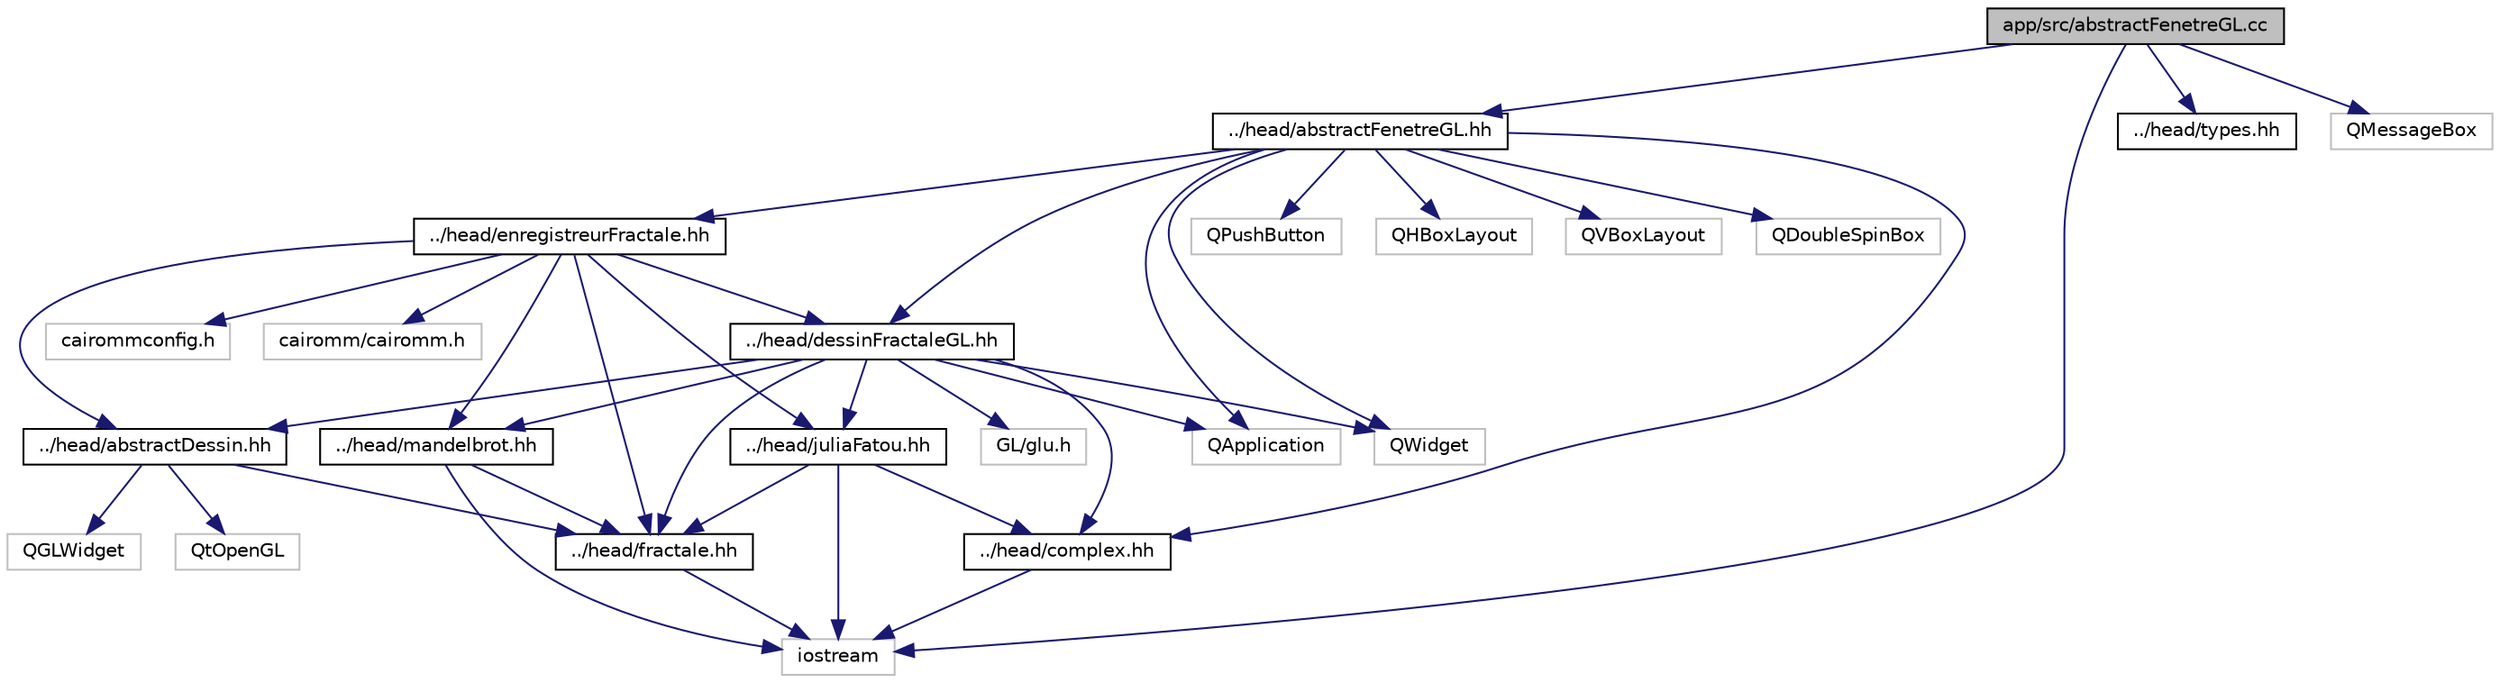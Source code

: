 digraph "app/src/abstractFenetreGL.cc"
{
  edge [fontname="Helvetica",fontsize="10",labelfontname="Helvetica",labelfontsize="10"];
  node [fontname="Helvetica",fontsize="10",shape=record];
  Node0 [label="app/src/abstractFenetreGL.cc",height=0.2,width=0.4,color="black", fillcolor="grey75", style="filled", fontcolor="black"];
  Node0 -> Node1 [color="midnightblue",fontsize="10",style="solid",fontname="Helvetica"];
  Node1 [label="../head/abstractFenetreGL.hh",height=0.2,width=0.4,color="black", fillcolor="white", style="filled",URL="$abstractFenetreGL_8hh.html",tooltip="contient la defintion de la classe AbstractFenetreGL "];
  Node1 -> Node2 [color="midnightblue",fontsize="10",style="solid",fontname="Helvetica"];
  Node2 [label="../head/complex.hh",height=0.2,width=0.4,color="black", fillcolor="white", style="filled",URL="$complex_8hh.html",tooltip="contient les definitions des methodes et des fonctions concernant la classe Complex ..."];
  Node2 -> Node3 [color="midnightblue",fontsize="10",style="solid",fontname="Helvetica"];
  Node3 [label="iostream",height=0.2,width=0.4,color="grey75", fillcolor="white", style="filled"];
  Node1 -> Node4 [color="midnightblue",fontsize="10",style="solid",fontname="Helvetica"];
  Node4 [label="../head/enregistreurFractale.hh",height=0.2,width=0.4,color="black", fillcolor="white", style="filled",URL="$enregistreurFractale_8hh.html",tooltip="contient la definition de la classe EnregistreurFractale "];
  Node4 -> Node5 [color="midnightblue",fontsize="10",style="solid",fontname="Helvetica"];
  Node5 [label="../head/fractale.hh",height=0.2,width=0.4,color="black", fillcolor="white", style="filled",URL="$fractale_8hh.html",tooltip="contient les definitions des methodes et des fonctions concernant la classe Fractale ..."];
  Node5 -> Node3 [color="midnightblue",fontsize="10",style="solid",fontname="Helvetica"];
  Node4 -> Node6 [color="midnightblue",fontsize="10",style="solid",fontname="Helvetica"];
  Node6 [label="../head/mandelbrot.hh",height=0.2,width=0.4,color="black", fillcolor="white", style="filled",URL="$mandelbrot_8hh.html",tooltip="contient la definition de la classe Mandelbrot "];
  Node6 -> Node3 [color="midnightblue",fontsize="10",style="solid",fontname="Helvetica"];
  Node6 -> Node5 [color="midnightblue",fontsize="10",style="solid",fontname="Helvetica"];
  Node4 -> Node7 [color="midnightblue",fontsize="10",style="solid",fontname="Helvetica"];
  Node7 [label="../head/juliaFatou.hh",height=0.2,width=0.4,color="black", fillcolor="white", style="filled",URL="$juliaFatou_8hh.html",tooltip="contient la definition de la classe JuliaFatou "];
  Node7 -> Node5 [color="midnightblue",fontsize="10",style="solid",fontname="Helvetica"];
  Node7 -> Node2 [color="midnightblue",fontsize="10",style="solid",fontname="Helvetica"];
  Node7 -> Node3 [color="midnightblue",fontsize="10",style="solid",fontname="Helvetica"];
  Node4 -> Node8 [color="midnightblue",fontsize="10",style="solid",fontname="Helvetica"];
  Node8 [label="../head/dessinFractaleGL.hh",height=0.2,width=0.4,color="black", fillcolor="white", style="filled",URL="$dessinFractaleGL_8hh.html",tooltip="contient la definition de la classe DessinFractaleGL "];
  Node8 -> Node9 [color="midnightblue",fontsize="10",style="solid",fontname="Helvetica"];
  Node9 [label="QApplication",height=0.2,width=0.4,color="grey75", fillcolor="white", style="filled"];
  Node8 -> Node10 [color="midnightblue",fontsize="10",style="solid",fontname="Helvetica"];
  Node10 [label="QWidget",height=0.2,width=0.4,color="grey75", fillcolor="white", style="filled"];
  Node8 -> Node11 [color="midnightblue",fontsize="10",style="solid",fontname="Helvetica"];
  Node11 [label="GL/glu.h",height=0.2,width=0.4,color="grey75", fillcolor="white", style="filled"];
  Node8 -> Node2 [color="midnightblue",fontsize="10",style="solid",fontname="Helvetica"];
  Node8 -> Node5 [color="midnightblue",fontsize="10",style="solid",fontname="Helvetica"];
  Node8 -> Node6 [color="midnightblue",fontsize="10",style="solid",fontname="Helvetica"];
  Node8 -> Node7 [color="midnightblue",fontsize="10",style="solid",fontname="Helvetica"];
  Node8 -> Node12 [color="midnightblue",fontsize="10",style="solid",fontname="Helvetica"];
  Node12 [label="../head/abstractDessin.hh",height=0.2,width=0.4,color="black", fillcolor="white", style="filled",URL="$abstractDessin_8hh.html",tooltip="contient la defintion de la classe AbstractDessin "];
  Node12 -> Node13 [color="midnightblue",fontsize="10",style="solid",fontname="Helvetica"];
  Node13 [label="QtOpenGL",height=0.2,width=0.4,color="grey75", fillcolor="white", style="filled"];
  Node12 -> Node14 [color="midnightblue",fontsize="10",style="solid",fontname="Helvetica"];
  Node14 [label="QGLWidget",height=0.2,width=0.4,color="grey75", fillcolor="white", style="filled"];
  Node12 -> Node5 [color="midnightblue",fontsize="10",style="solid",fontname="Helvetica"];
  Node4 -> Node12 [color="midnightblue",fontsize="10",style="solid",fontname="Helvetica"];
  Node4 -> Node15 [color="midnightblue",fontsize="10",style="solid",fontname="Helvetica"];
  Node15 [label="cairommconfig.h",height=0.2,width=0.4,color="grey75", fillcolor="white", style="filled"];
  Node4 -> Node16 [color="midnightblue",fontsize="10",style="solid",fontname="Helvetica"];
  Node16 [label="cairomm/cairomm.h",height=0.2,width=0.4,color="grey75", fillcolor="white", style="filled"];
  Node1 -> Node8 [color="midnightblue",fontsize="10",style="solid",fontname="Helvetica"];
  Node1 -> Node9 [color="midnightblue",fontsize="10",style="solid",fontname="Helvetica"];
  Node1 -> Node10 [color="midnightblue",fontsize="10",style="solid",fontname="Helvetica"];
  Node1 -> Node17 [color="midnightblue",fontsize="10",style="solid",fontname="Helvetica"];
  Node17 [label="QPushButton",height=0.2,width=0.4,color="grey75", fillcolor="white", style="filled"];
  Node1 -> Node18 [color="midnightblue",fontsize="10",style="solid",fontname="Helvetica"];
  Node18 [label="QHBoxLayout",height=0.2,width=0.4,color="grey75", fillcolor="white", style="filled"];
  Node1 -> Node19 [color="midnightblue",fontsize="10",style="solid",fontname="Helvetica"];
  Node19 [label="QVBoxLayout",height=0.2,width=0.4,color="grey75", fillcolor="white", style="filled"];
  Node1 -> Node20 [color="midnightblue",fontsize="10",style="solid",fontname="Helvetica"];
  Node20 [label="QDoubleSpinBox",height=0.2,width=0.4,color="grey75", fillcolor="white", style="filled"];
  Node0 -> Node21 [color="midnightblue",fontsize="10",style="solid",fontname="Helvetica"];
  Node21 [label="../head/types.hh",height=0.2,width=0.4,color="black", fillcolor="white", style="filled",URL="$types_8hh.html",tooltip="contient les constantes du projet "];
  Node0 -> Node3 [color="midnightblue",fontsize="10",style="solid",fontname="Helvetica"];
  Node0 -> Node22 [color="midnightblue",fontsize="10",style="solid",fontname="Helvetica"];
  Node22 [label="QMessageBox",height=0.2,width=0.4,color="grey75", fillcolor="white", style="filled"];
}
